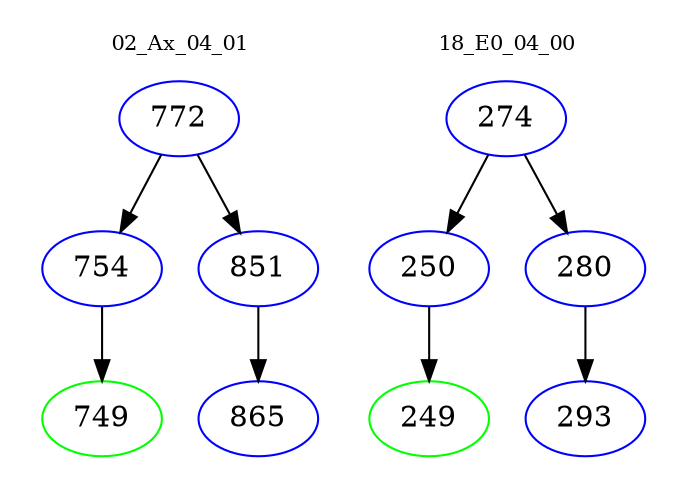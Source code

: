 digraph{
subgraph cluster_0 {
color = white
label = "02_Ax_04_01";
fontsize=10;
T0_772 [label="772", color="blue"]
T0_772 -> T0_754 [color="black"]
T0_754 [label="754", color="blue"]
T0_754 -> T0_749 [color="black"]
T0_749 [label="749", color="green"]
T0_772 -> T0_851 [color="black"]
T0_851 [label="851", color="blue"]
T0_851 -> T0_865 [color="black"]
T0_865 [label="865", color="blue"]
}
subgraph cluster_1 {
color = white
label = "18_E0_04_00";
fontsize=10;
T1_274 [label="274", color="blue"]
T1_274 -> T1_250 [color="black"]
T1_250 [label="250", color="blue"]
T1_250 -> T1_249 [color="black"]
T1_249 [label="249", color="green"]
T1_274 -> T1_280 [color="black"]
T1_280 [label="280", color="blue"]
T1_280 -> T1_293 [color="black"]
T1_293 [label="293", color="blue"]
}
}
